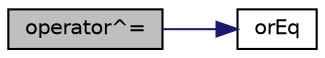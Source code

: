 digraph "operator^="
{
  bgcolor="transparent";
  edge [fontname="Helvetica",fontsize="10",labelfontname="Helvetica",labelfontsize="10"];
  node [fontname="Helvetica",fontsize="10",shape=record];
  rankdir="LR";
  Node1 [label="operator^=",height=0.2,width=0.4,color="black", fillcolor="grey75", style="filled" fontcolor="black"];
  Node1 -> Node2 [color="midnightblue",fontsize="10",style="solid",fontname="Helvetica"];
  Node2 [label="orEq",height=0.2,width=0.4,color="black",URL="$classFoam_1_1bitSet.html#af6331382b70a4bcd8603b41bb1f02f7e",tooltip="The set logical OR. "];
}
